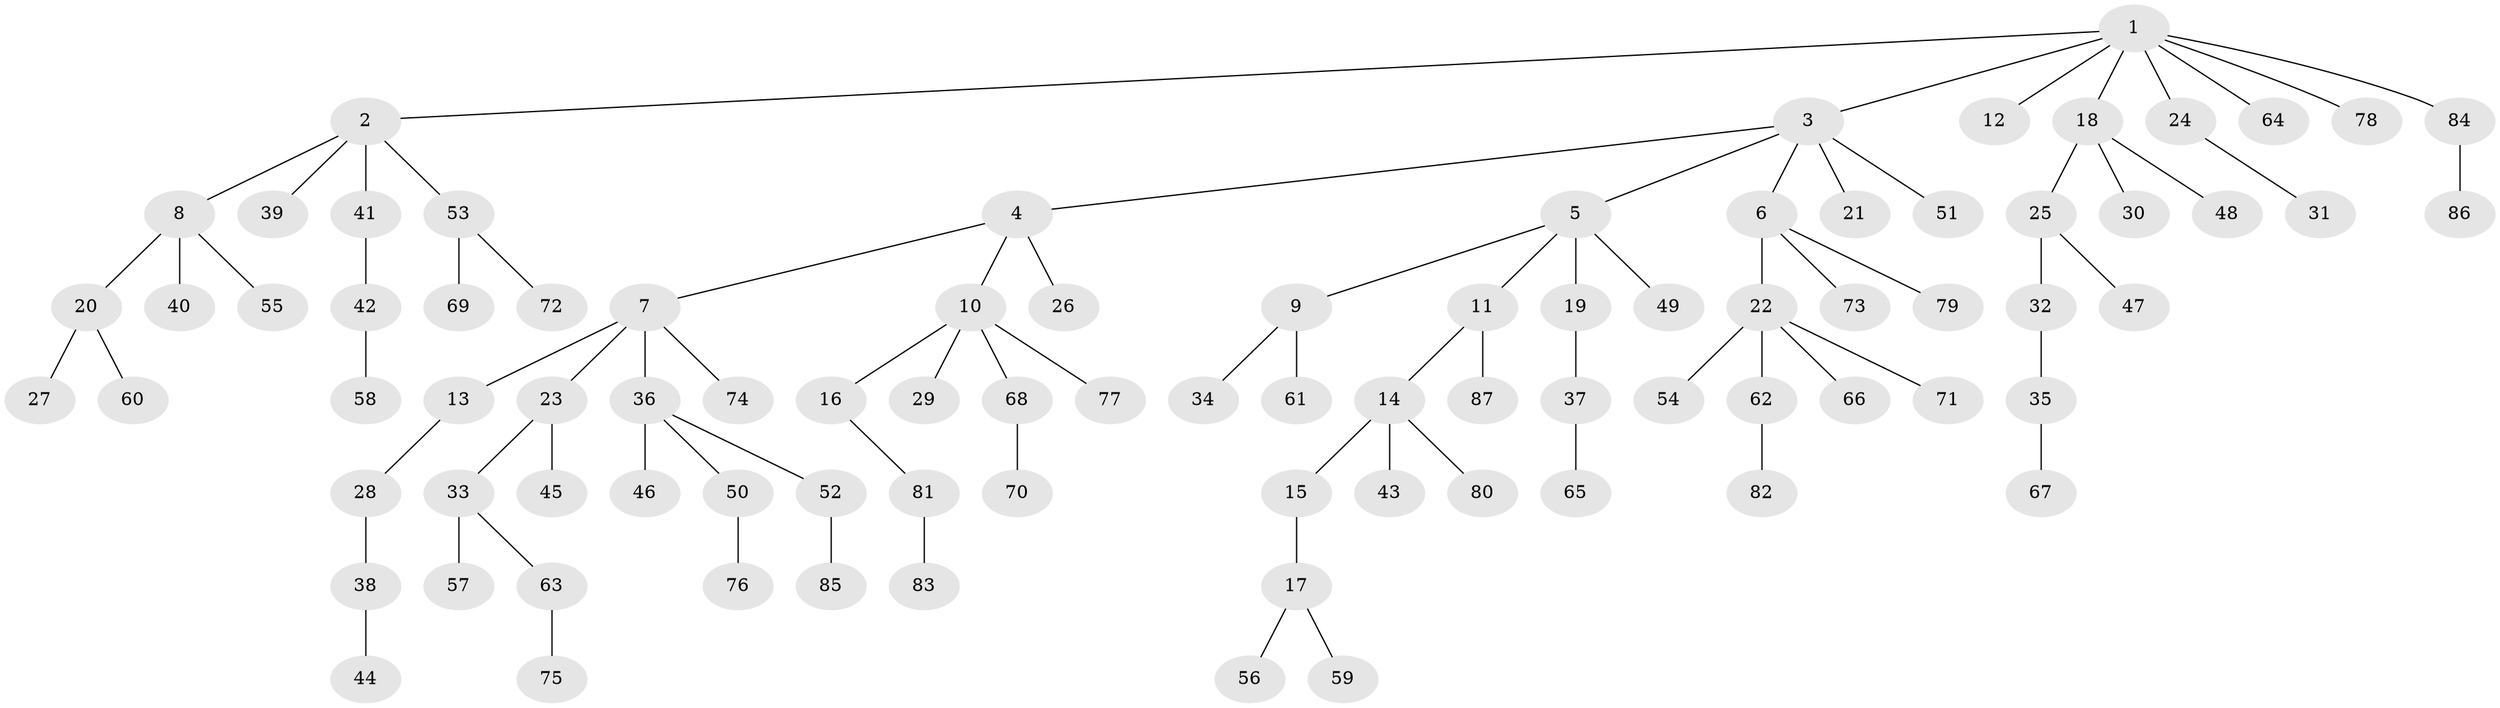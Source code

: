 // coarse degree distribution, {10: 0.017857142857142856, 5: 0.05357142857142857, 3: 0.10714285714285714, 4: 0.07142857142857142, 2: 0.16071428571428573, 1: 0.5892857142857143}
// Generated by graph-tools (version 1.1) at 2025/42/03/06/25 10:42:06]
// undirected, 87 vertices, 86 edges
graph export_dot {
graph [start="1"]
  node [color=gray90,style=filled];
  1;
  2;
  3;
  4;
  5;
  6;
  7;
  8;
  9;
  10;
  11;
  12;
  13;
  14;
  15;
  16;
  17;
  18;
  19;
  20;
  21;
  22;
  23;
  24;
  25;
  26;
  27;
  28;
  29;
  30;
  31;
  32;
  33;
  34;
  35;
  36;
  37;
  38;
  39;
  40;
  41;
  42;
  43;
  44;
  45;
  46;
  47;
  48;
  49;
  50;
  51;
  52;
  53;
  54;
  55;
  56;
  57;
  58;
  59;
  60;
  61;
  62;
  63;
  64;
  65;
  66;
  67;
  68;
  69;
  70;
  71;
  72;
  73;
  74;
  75;
  76;
  77;
  78;
  79;
  80;
  81;
  82;
  83;
  84;
  85;
  86;
  87;
  1 -- 2;
  1 -- 3;
  1 -- 12;
  1 -- 18;
  1 -- 24;
  1 -- 64;
  1 -- 78;
  1 -- 84;
  2 -- 8;
  2 -- 39;
  2 -- 41;
  2 -- 53;
  3 -- 4;
  3 -- 5;
  3 -- 6;
  3 -- 21;
  3 -- 51;
  4 -- 7;
  4 -- 10;
  4 -- 26;
  5 -- 9;
  5 -- 11;
  5 -- 19;
  5 -- 49;
  6 -- 22;
  6 -- 73;
  6 -- 79;
  7 -- 13;
  7 -- 23;
  7 -- 36;
  7 -- 74;
  8 -- 20;
  8 -- 40;
  8 -- 55;
  9 -- 34;
  9 -- 61;
  10 -- 16;
  10 -- 29;
  10 -- 68;
  10 -- 77;
  11 -- 14;
  11 -- 87;
  13 -- 28;
  14 -- 15;
  14 -- 43;
  14 -- 80;
  15 -- 17;
  16 -- 81;
  17 -- 56;
  17 -- 59;
  18 -- 25;
  18 -- 30;
  18 -- 48;
  19 -- 37;
  20 -- 27;
  20 -- 60;
  22 -- 54;
  22 -- 62;
  22 -- 66;
  22 -- 71;
  23 -- 33;
  23 -- 45;
  24 -- 31;
  25 -- 32;
  25 -- 47;
  28 -- 38;
  32 -- 35;
  33 -- 57;
  33 -- 63;
  35 -- 67;
  36 -- 46;
  36 -- 50;
  36 -- 52;
  37 -- 65;
  38 -- 44;
  41 -- 42;
  42 -- 58;
  50 -- 76;
  52 -- 85;
  53 -- 69;
  53 -- 72;
  62 -- 82;
  63 -- 75;
  68 -- 70;
  81 -- 83;
  84 -- 86;
}
